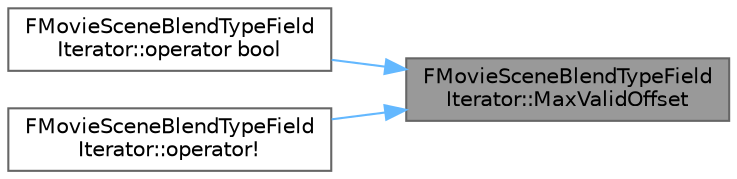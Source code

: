 digraph "FMovieSceneBlendTypeFieldIterator::MaxValidOffset"
{
 // INTERACTIVE_SVG=YES
 // LATEX_PDF_SIZE
  bgcolor="transparent";
  edge [fontname=Helvetica,fontsize=10,labelfontname=Helvetica,labelfontsize=10];
  node [fontname=Helvetica,fontsize=10,shape=box,height=0.2,width=0.4];
  rankdir="RL";
  Node1 [id="Node000001",label="FMovieSceneBlendTypeField\lIterator::MaxValidOffset",height=0.2,width=0.4,color="gray40", fillcolor="grey60", style="filled", fontcolor="black",tooltip=" "];
  Node1 -> Node2 [id="edge1_Node000001_Node000002",dir="back",color="steelblue1",style="solid",tooltip=" "];
  Node2 [id="Node000002",label="FMovieSceneBlendTypeField\lIterator::operator bool",height=0.2,width=0.4,color="grey40", fillcolor="white", style="filled",URL="$de/d67/structFMovieSceneBlendTypeFieldIterator.html#a211037b6e0b3142fc737bccd613947b2",tooltip=" "];
  Node1 -> Node3 [id="edge2_Node000001_Node000003",dir="back",color="steelblue1",style="solid",tooltip=" "];
  Node3 [id="Node000003",label="FMovieSceneBlendTypeField\lIterator::operator!",height=0.2,width=0.4,color="grey40", fillcolor="white", style="filled",URL="$de/d67/structFMovieSceneBlendTypeFieldIterator.html#aed9d9cc7604360c3e97794edbf7be40c",tooltip=" "];
}
